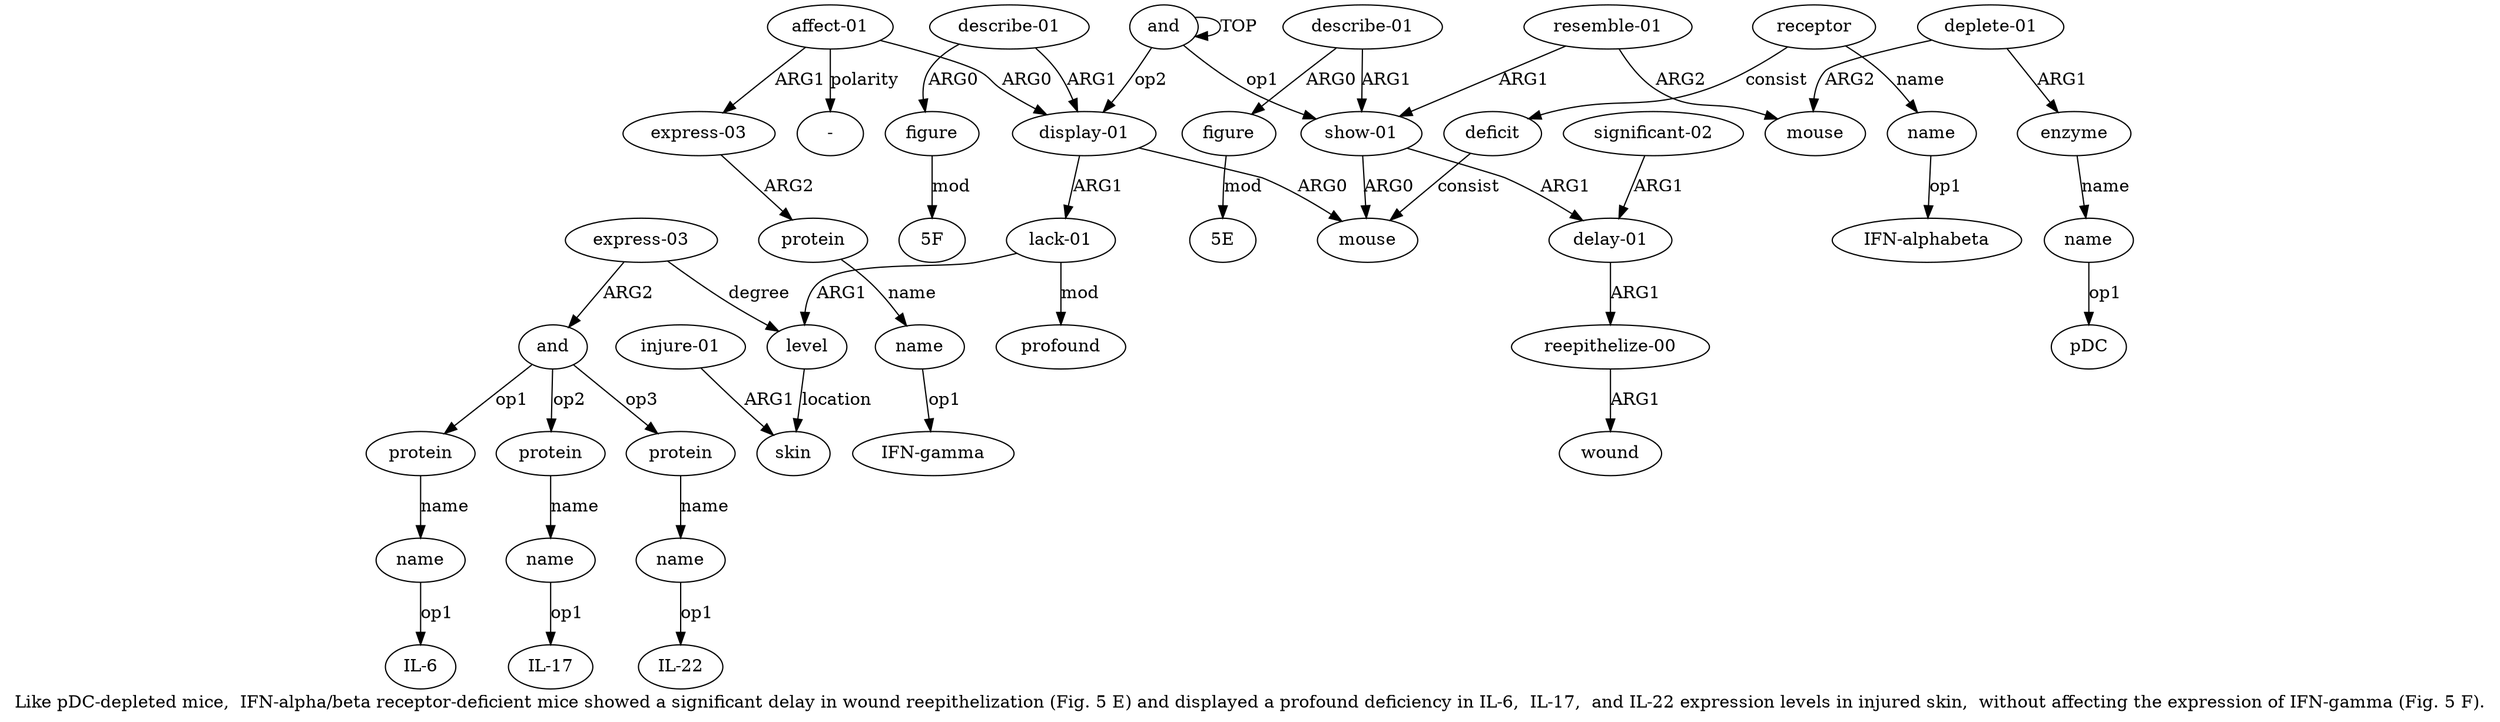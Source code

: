 digraph  {
	graph [label="Like pDC-depleted mice,  IFN-alpha/beta receptor-deficient mice showed a significant delay in wound reepithelization (Fig. 5 E) \
and displayed a profound deficiency in IL-6,  IL-17,  and IL-22 expression levels in injured skin,  without affecting the expression \
of IFN-gamma (Fig. 5 F)."];
	node [label="\N"];
	a20	 [color=black,
		gold_ind=20,
		gold_label="express-03",
		label="express-03",
		test_ind=20,
		test_label="express-03"];
	a21	 [color=black,
		gold_ind=21,
		gold_label=and,
		label=and,
		test_ind=21,
		test_label=and];
	a20 -> a21 [key=0,
	color=black,
	gold_label=ARG2,
	label=ARG2,
	test_label=ARG2];
a19 [color=black,
	gold_ind=19,
	gold_label=level,
	label=level,
	test_ind=19,
	test_label=level];
a20 -> a19 [key=0,
color=black,
gold_label=degree,
label=degree,
test_label=degree];
a22 [color=black,
gold_ind=22,
gold_label=protein,
label=protein,
test_ind=22,
test_label=protein];
a21 -> a22 [key=0,
color=black,
gold_label=op1,
label=op1,
test_label=op1];
a24 [color=black,
gold_ind=24,
gold_label=protein,
label=protein,
test_ind=24,
test_label=protein];
a21 -> a24 [key=0,
color=black,
gold_label=op2,
label=op2,
test_label=op2];
a26 [color=black,
gold_ind=26,
gold_label=protein,
label=protein,
test_ind=26,
test_label=protein];
a21 -> a26 [key=0,
color=black,
gold_label=op3,
label=op3,
test_label=op3];
a23 [color=black,
gold_ind=23,
gold_label=name,
label=name,
test_ind=23,
test_label=name];
a22 -> a23 [key=0,
color=black,
gold_label=name,
label=name,
test_label=name];
"a23 IL-6" [color=black,
gold_ind=-1,
gold_label="IL-6",
label="IL-6",
test_ind=-1,
test_label="IL-6"];
a23 -> "a23 IL-6" [key=0,
color=black,
gold_label=op1,
label=op1,
test_label=op1];
a25 [color=black,
gold_ind=25,
gold_label=name,
label=name,
test_ind=25,
test_label=name];
a24 -> a25 [key=0,
color=black,
gold_label=name,
label=name,
test_label=name];
"a25 IL-17" [color=black,
gold_ind=-1,
gold_label="IL-17",
label="IL-17",
test_ind=-1,
test_label="IL-17"];
a25 -> "a25 IL-17" [key=0,
color=black,
gold_label=op1,
label=op1,
test_label=op1];
a27 [color=black,
gold_ind=27,
gold_label=name,
label=name,
test_ind=27,
test_label=name];
a26 -> a27 [key=0,
color=black,
gold_label=name,
label=name,
test_label=name];
"a27 IL-22" [color=black,
gold_ind=-1,
gold_label="IL-22",
label="IL-22",
test_ind=-1,
test_label="IL-22"];
a27 -> "a27 IL-22" [key=0,
color=black,
gold_label=op1,
label=op1,
test_label=op1];
a28 [color=black,
gold_ind=28,
gold_label=skin,
label=skin,
test_ind=28,
test_label=skin];
a29 [color=black,
gold_ind=29,
gold_label="injure-01",
label="injure-01",
test_ind=29,
test_label="injure-01"];
a29 -> a28 [key=0,
color=black,
gold_label=ARG1,
label=ARG1,
test_label=ARG1];
a31 [color=black,
gold_ind=31,
gold_label="affect-01",
label="affect-01",
test_ind=31,
test_label="affect-01"];
"a31 -" [color=black,
gold_ind=-1,
gold_label="-",
label="-",
test_ind=-1,
test_label="-"];
a31 -> "a31 -" [key=0,
color=black,
gold_label=polarity,
label=polarity,
test_label=polarity];
a32 [color=black,
gold_ind=32,
gold_label="express-03",
label="express-03",
test_ind=32,
test_label="express-03"];
a31 -> a32 [key=0,
color=black,
gold_label=ARG1,
label=ARG1,
test_label=ARG1];
a17 [color=black,
gold_ind=17,
gold_label="display-01",
label="display-01",
test_ind=17,
test_label="display-01"];
a31 -> a17 [key=0,
color=black,
gold_label=ARG0,
label=ARG0,
test_label=ARG0];
"a34 IFN-gamma" [color=black,
gold_ind=-1,
gold_label="IFN-gamma",
label="IFN-gamma",
test_ind=-1,
test_label="IFN-gamma"];
a30 [color=black,
gold_ind=30,
gold_label=profound,
label=profound,
test_ind=30,
test_label=profound];
a36 [color=black,
gold_ind=36,
gold_label=figure,
label=figure,
test_ind=36,
test_label=figure];
"a36 5F" [color=black,
gold_ind=-1,
gold_label="5F",
label="5F",
test_ind=-1,
test_label="5F"];
a36 -> "a36 5F" [key=0,
color=black,
gold_label=mod,
label=mod,
test_label=mod];
a33 [color=black,
gold_ind=33,
gold_label=protein,
label=protein,
test_ind=33,
test_label=protein];
a34 [color=black,
gold_ind=34,
gold_label=name,
label=name,
test_ind=34,
test_label=name];
a33 -> a34 [key=0,
color=black,
gold_label=name,
label=name,
test_label=name];
a35 [color=black,
gold_ind=35,
gold_label="describe-01",
label="describe-01",
test_ind=35,
test_label="describe-01"];
a35 -> a36 [key=0,
color=black,
gold_label=ARG0,
label=ARG0,
test_label=ARG0];
a35 -> a17 [key=0,
color=black,
gold_label=ARG1,
label=ARG1,
test_label=ARG1];
a34 -> "a34 IFN-gamma" [key=0,
color=black,
gold_label=op1,
label=op1,
test_label=op1];
"a5 IFN-alphabeta" [color=black,
gold_ind=-1,
gold_label="IFN-alphabeta",
label="IFN-alphabeta",
test_ind=-1,
test_label="IFN-alphabeta"];
"a16 5E" [color=black,
gold_ind=-1,
gold_label="5E",
label="5E",
test_ind=-1,
test_label="5E"];
a32 -> a33 [key=0,
color=black,
gold_label=ARG2,
label=ARG2,
test_label=ARG2];
a15 [color=black,
gold_ind=15,
gold_label="describe-01",
label="describe-01",
test_ind=15,
test_label="describe-01"];
a16 [color=black,
gold_ind=16,
gold_label=figure,
label=figure,
test_ind=16,
test_label=figure];
a15 -> a16 [key=0,
color=black,
gold_label=ARG0,
label=ARG0,
test_label=ARG0];
a1 [color=black,
gold_ind=1,
gold_label="show-01",
label="show-01",
test_ind=1,
test_label="show-01"];
a15 -> a1 [key=0,
color=black,
gold_label=ARG1,
label=ARG1,
test_label=ARG1];
a14 [color=black,
gold_ind=14,
gold_label=name,
label=name,
test_ind=14,
test_label=name];
"a14 pDC" [color=black,
gold_ind=-1,
gold_label=pDC,
label=pDC,
test_ind=-1,
test_label=pDC];
a14 -> "a14 pDC" [key=0,
color=black,
gold_label=op1,
label=op1,
test_label=op1];
a18 [color=black,
gold_ind=18,
gold_label="lack-01",
label="lack-01",
test_ind=18,
test_label="lack-01"];
a17 -> a18 [key=0,
color=black,
gold_label=ARG1,
label=ARG1,
test_label=ARG1];
a2 [color=black,
gold_ind=2,
gold_label=mouse,
label=mouse,
test_ind=2,
test_label=mouse];
a17 -> a2 [key=0,
color=black,
gold_label=ARG0,
label=ARG0,
test_label=ARG0];
a16 -> "a16 5E" [key=0,
color=black,
gold_label=mod,
label=mod,
test_label=mod];
a11 [color=black,
gold_ind=11,
gold_label=mouse,
label=mouse,
test_ind=11,
test_label=mouse];
a10 [color=black,
gold_ind=10,
gold_label="resemble-01",
label="resemble-01",
test_ind=10,
test_label="resemble-01"];
a10 -> a11 [key=0,
color=black,
gold_label=ARG2,
label=ARG2,
test_label=ARG2];
a10 -> a1 [key=0,
color=black,
gold_label=ARG1,
label=ARG1,
test_label=ARG1];
a13 [color=black,
gold_ind=13,
gold_label=enzyme,
label=enzyme,
test_ind=13,
test_label=enzyme];
a13 -> a14 [key=0,
color=black,
gold_label=name,
label=name,
test_label=name];
a12 [color=black,
gold_ind=12,
gold_label="deplete-01",
label="deplete-01",
test_ind=12,
test_label="deplete-01"];
a12 -> a11 [key=0,
color=black,
gold_label=ARG2,
label=ARG2,
test_label=ARG2];
a12 -> a13 [key=0,
color=black,
gold_label=ARG1,
label=ARG1,
test_label=ARG1];
a19 -> a28 [key=0,
color=black,
gold_label=location,
label=location,
test_label=location];
a18 -> a30 [key=0,
color=black,
gold_label=mod,
label=mod,
test_label=mod];
a18 -> a19 [key=0,
color=black,
gold_label=ARG1,
label=ARG1,
test_label=ARG1];
a1 -> a2 [key=0,
color=black,
gold_label=ARG0,
label=ARG0,
test_label=ARG0];
a6 [color=black,
gold_ind=6,
gold_label="delay-01",
label="delay-01",
test_ind=6,
test_label="delay-01"];
a1 -> a6 [key=0,
color=black,
gold_label=ARG1,
label=ARG1,
test_label=ARG1];
a0 [color=black,
gold_ind=0,
gold_label=and,
label=and,
test_ind=0,
test_label=and];
a0 -> a17 [key=0,
color=black,
gold_label=op2,
label=op2,
test_label=op2];
a0 -> a1 [key=0,
color=black,
gold_label=op1,
label=op1,
test_label=op1];
a0 -> a0 [key=0,
color=black,
gold_label=TOP,
label=TOP,
test_label=TOP];
a3 [color=black,
gold_ind=3,
gold_label=deficit,
label=deficit,
test_ind=3,
test_label=deficit];
a3 -> a2 [key=0,
color=black,
gold_label=consist,
label=consist,
test_label=consist];
a5 [color=black,
gold_ind=5,
gold_label=name,
label=name,
test_ind=5,
test_label=name];
a5 -> "a5 IFN-alphabeta" [key=0,
color=black,
gold_label=op1,
label=op1,
test_label=op1];
a4 [color=black,
gold_ind=4,
gold_label=receptor,
label=receptor,
test_ind=4,
test_label=receptor];
a4 -> a3 [key=0,
color=black,
gold_label=consist,
label=consist,
test_label=consist];
a4 -> a5 [key=0,
color=black,
gold_label=name,
label=name,
test_label=name];
a7 [color=black,
gold_ind=7,
gold_label="reepithelize-00",
label="reepithelize-00",
test_ind=7,
test_label="reepithelize-00"];
a8 [color=black,
gold_ind=8,
gold_label=wound,
label=wound,
test_ind=8,
test_label=wound];
a7 -> a8 [key=0,
color=black,
gold_label=ARG1,
label=ARG1,
test_label=ARG1];
a6 -> a7 [key=0,
color=black,
gold_label=ARG1,
label=ARG1,
test_label=ARG1];
a9 [color=black,
gold_ind=9,
gold_label="significant-02",
label="significant-02",
test_ind=9,
test_label="significant-02"];
a9 -> a6 [key=0,
color=black,
gold_label=ARG1,
label=ARG1,
test_label=ARG1];
}
